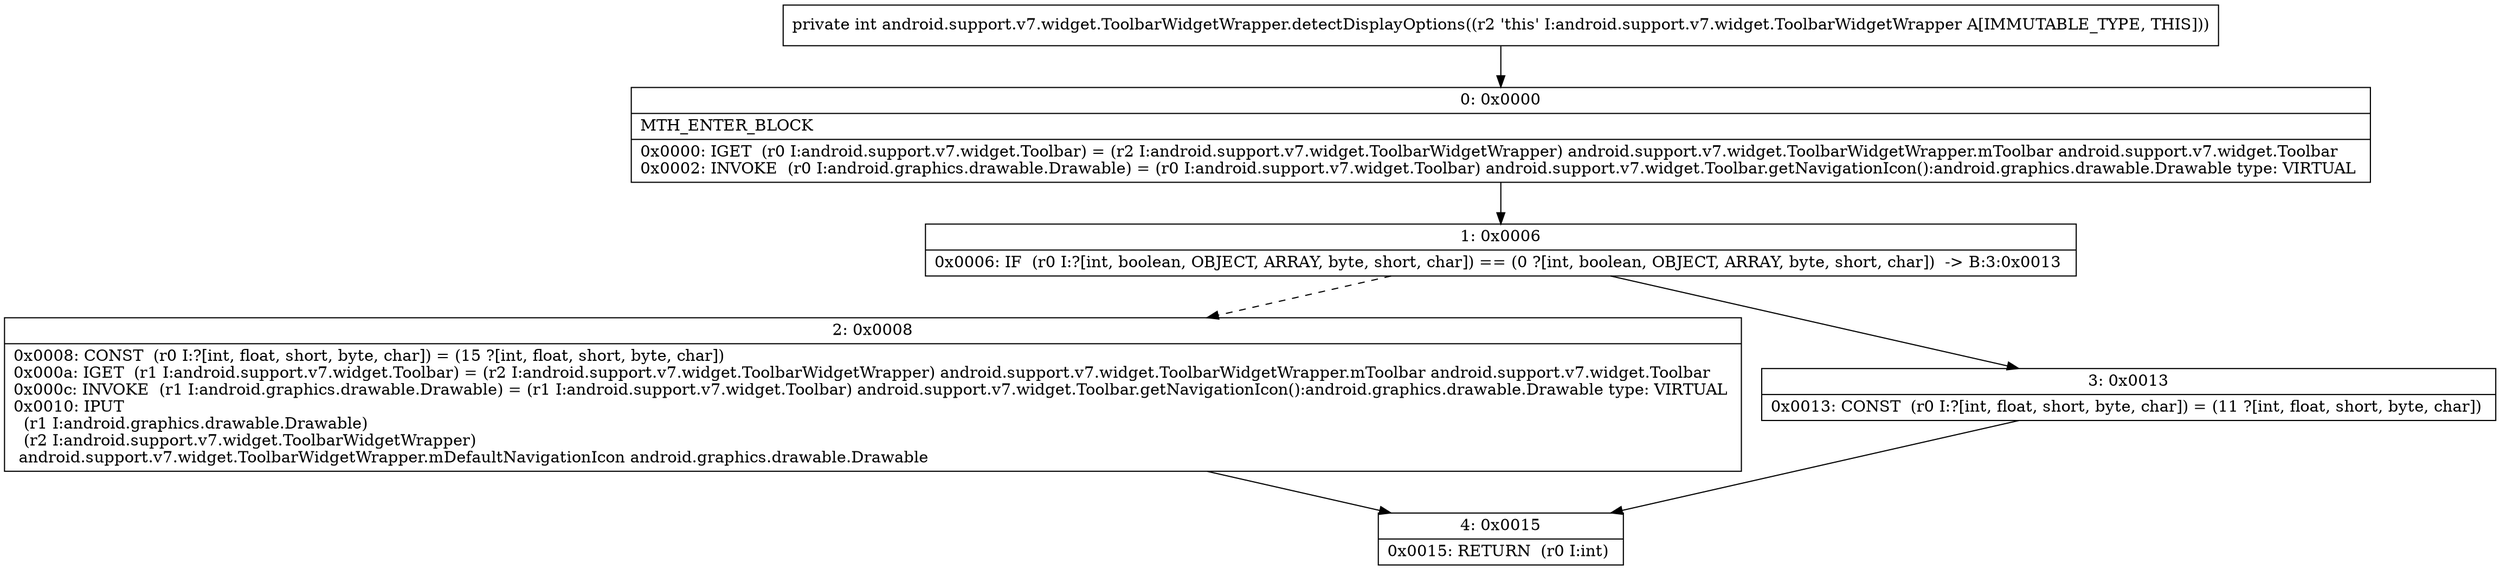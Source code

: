 digraph "CFG forandroid.support.v7.widget.ToolbarWidgetWrapper.detectDisplayOptions()I" {
Node_0 [shape=record,label="{0\:\ 0x0000|MTH_ENTER_BLOCK\l|0x0000: IGET  (r0 I:android.support.v7.widget.Toolbar) = (r2 I:android.support.v7.widget.ToolbarWidgetWrapper) android.support.v7.widget.ToolbarWidgetWrapper.mToolbar android.support.v7.widget.Toolbar \l0x0002: INVOKE  (r0 I:android.graphics.drawable.Drawable) = (r0 I:android.support.v7.widget.Toolbar) android.support.v7.widget.Toolbar.getNavigationIcon():android.graphics.drawable.Drawable type: VIRTUAL \l}"];
Node_1 [shape=record,label="{1\:\ 0x0006|0x0006: IF  (r0 I:?[int, boolean, OBJECT, ARRAY, byte, short, char]) == (0 ?[int, boolean, OBJECT, ARRAY, byte, short, char])  \-\> B:3:0x0013 \l}"];
Node_2 [shape=record,label="{2\:\ 0x0008|0x0008: CONST  (r0 I:?[int, float, short, byte, char]) = (15 ?[int, float, short, byte, char]) \l0x000a: IGET  (r1 I:android.support.v7.widget.Toolbar) = (r2 I:android.support.v7.widget.ToolbarWidgetWrapper) android.support.v7.widget.ToolbarWidgetWrapper.mToolbar android.support.v7.widget.Toolbar \l0x000c: INVOKE  (r1 I:android.graphics.drawable.Drawable) = (r1 I:android.support.v7.widget.Toolbar) android.support.v7.widget.Toolbar.getNavigationIcon():android.graphics.drawable.Drawable type: VIRTUAL \l0x0010: IPUT  \l  (r1 I:android.graphics.drawable.Drawable)\l  (r2 I:android.support.v7.widget.ToolbarWidgetWrapper)\l android.support.v7.widget.ToolbarWidgetWrapper.mDefaultNavigationIcon android.graphics.drawable.Drawable \l}"];
Node_3 [shape=record,label="{3\:\ 0x0013|0x0013: CONST  (r0 I:?[int, float, short, byte, char]) = (11 ?[int, float, short, byte, char]) \l}"];
Node_4 [shape=record,label="{4\:\ 0x0015|0x0015: RETURN  (r0 I:int) \l}"];
MethodNode[shape=record,label="{private int android.support.v7.widget.ToolbarWidgetWrapper.detectDisplayOptions((r2 'this' I:android.support.v7.widget.ToolbarWidgetWrapper A[IMMUTABLE_TYPE, THIS])) }"];
MethodNode -> Node_0;
Node_0 -> Node_1;
Node_1 -> Node_2[style=dashed];
Node_1 -> Node_3;
Node_2 -> Node_4;
Node_3 -> Node_4;
}

